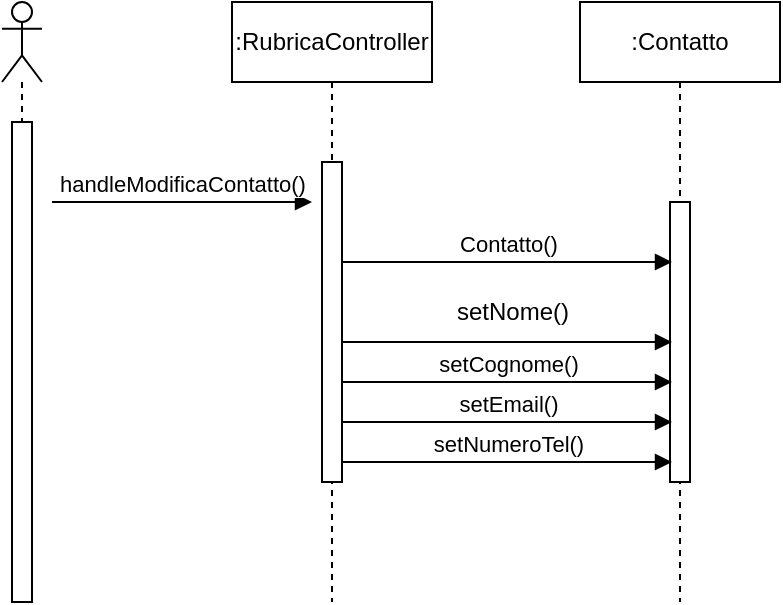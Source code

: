<mxfile version="25.0.3">
  <diagram name="Pagina-1" id="qb--wR-CBE1GErmeeYfa">
    <mxGraphModel dx="1050" dy="511" grid="1" gridSize="10" guides="1" tooltips="1" connect="1" arrows="1" fold="1" page="1" pageScale="1" pageWidth="827" pageHeight="1169" math="0" shadow="0">
      <root>
        <mxCell id="0" />
        <mxCell id="1" parent="0" />
        <mxCell id="6IfuPBzDbG9o2ww77BS4-1" value="" style="shape=umlLifeline;perimeter=lifelinePerimeter;whiteSpace=wrap;html=1;container=1;dropTarget=0;collapsible=0;recursiveResize=0;outlineConnect=0;portConstraint=eastwest;newEdgeStyle={&quot;curved&quot;:0,&quot;rounded&quot;:0};participant=umlActor;" parent="1" vertex="1">
          <mxGeometry x="75" y="120" width="20" height="300" as="geometry" />
        </mxCell>
        <mxCell id="6IfuPBzDbG9o2ww77BS4-2" value=":RubricaController" style="shape=umlLifeline;perimeter=lifelinePerimeter;whiteSpace=wrap;html=1;container=1;dropTarget=0;collapsible=0;recursiveResize=0;outlineConnect=0;portConstraint=eastwest;newEdgeStyle={&quot;curved&quot;:0,&quot;rounded&quot;:0};" parent="1" vertex="1">
          <mxGeometry x="190" y="120" width="100" height="300" as="geometry" />
        </mxCell>
        <mxCell id="6IfuPBzDbG9o2ww77BS4-9" value="" style="html=1;points=[[0,0,0,0,5],[0,1,0,0,-5],[1,0,0,0,5],[1,1,0,0,-5]];perimeter=orthogonalPerimeter;outlineConnect=0;targetShapes=umlLifeline;portConstraint=eastwest;newEdgeStyle={&quot;curved&quot;:0,&quot;rounded&quot;:0};" parent="6IfuPBzDbG9o2ww77BS4-2" vertex="1">
          <mxGeometry x="45" y="80" width="10" height="160" as="geometry" />
        </mxCell>
        <mxCell id="6IfuPBzDbG9o2ww77BS4-10" value="handleModificaContatto()" style="html=1;verticalAlign=bottom;endArrow=block;curved=0;rounded=0;" parent="1" edge="1">
          <mxGeometry width="80" relative="1" as="geometry">
            <mxPoint x="100" y="220" as="sourcePoint" />
            <mxPoint x="230" y="220" as="targetPoint" />
          </mxGeometry>
        </mxCell>
        <mxCell id="6IfuPBzDbG9o2ww77BS4-7" value="" style="html=1;points=[[0,0,0,0,5],[0,1,0,0,-5],[1,0,0,0,5],[1,1,0,0,-5]];perimeter=orthogonalPerimeter;outlineConnect=0;targetShapes=umlLifeline;portConstraint=eastwest;newEdgeStyle={&quot;curved&quot;:0,&quot;rounded&quot;:0};" parent="1" vertex="1">
          <mxGeometry x="80" y="180" width="10" height="240" as="geometry" />
        </mxCell>
        <mxCell id="N6dGHOHAaV2V_cbB3cAB-3" value=":Contatto" style="shape=umlLifeline;perimeter=lifelinePerimeter;whiteSpace=wrap;html=1;container=1;dropTarget=0;collapsible=0;recursiveResize=0;outlineConnect=0;portConstraint=eastwest;newEdgeStyle={&quot;curved&quot;:0,&quot;rounded&quot;:0};" vertex="1" parent="1">
          <mxGeometry x="364" y="120" width="100" height="300" as="geometry" />
        </mxCell>
        <mxCell id="N6dGHOHAaV2V_cbB3cAB-4" value="" style="html=1;points=[[0,0,0,0,5],[0,1,0,0,-5],[1,0,0,0,5],[1,1,0,0,-5]];perimeter=orthogonalPerimeter;outlineConnect=0;targetShapes=umlLifeline;portConstraint=eastwest;newEdgeStyle={&quot;curved&quot;:0,&quot;rounded&quot;:0};" vertex="1" parent="N6dGHOHAaV2V_cbB3cAB-3">
          <mxGeometry x="45" y="100" width="10" height="140" as="geometry" />
        </mxCell>
        <mxCell id="N6dGHOHAaV2V_cbB3cAB-13" value="" style="html=1;verticalAlign=bottom;endArrow=block;curved=0;rounded=0;" edge="1" parent="1" source="6IfuPBzDbG9o2ww77BS4-9">
          <mxGeometry width="80" relative="1" as="geometry">
            <mxPoint x="250" y="290" as="sourcePoint" />
            <mxPoint x="410" y="290" as="targetPoint" />
            <Array as="points">
              <mxPoint x="320" y="290" />
            </Array>
          </mxGeometry>
        </mxCell>
        <mxCell id="N6dGHOHAaV2V_cbB3cAB-15" value="setNome()" style="text;html=1;align=center;verticalAlign=middle;resizable=0;points=[];autosize=1;strokeColor=none;fillColor=none;" vertex="1" parent="1">
          <mxGeometry x="290" y="260" width="80" height="30" as="geometry" />
        </mxCell>
        <mxCell id="N6dGHOHAaV2V_cbB3cAB-16" value="setCognome()" style="html=1;verticalAlign=bottom;endArrow=block;curved=0;rounded=0;" edge="1" parent="1" source="6IfuPBzDbG9o2ww77BS4-9">
          <mxGeometry width="80" relative="1" as="geometry">
            <mxPoint x="250" y="310" as="sourcePoint" />
            <mxPoint x="410" y="310" as="targetPoint" />
            <Array as="points">
              <mxPoint x="310" y="310" />
            </Array>
          </mxGeometry>
        </mxCell>
        <mxCell id="N6dGHOHAaV2V_cbB3cAB-18" value="Contatto()" style="html=1;verticalAlign=bottom;endArrow=block;curved=0;rounded=0;" edge="1" parent="1" source="6IfuPBzDbG9o2ww77BS4-9">
          <mxGeometry width="80" relative="1" as="geometry">
            <mxPoint x="250" y="250" as="sourcePoint" />
            <mxPoint x="410" y="250" as="targetPoint" />
          </mxGeometry>
        </mxCell>
        <mxCell id="N6dGHOHAaV2V_cbB3cAB-19" value="setEmail()" style="html=1;verticalAlign=bottom;endArrow=block;curved=0;rounded=0;" edge="1" parent="1" source="6IfuPBzDbG9o2ww77BS4-9">
          <mxGeometry width="80" relative="1" as="geometry">
            <mxPoint x="250" y="330" as="sourcePoint" />
            <mxPoint x="410" y="330" as="targetPoint" />
          </mxGeometry>
        </mxCell>
        <mxCell id="N6dGHOHAaV2V_cbB3cAB-20" value="setNumeroTel()" style="html=1;verticalAlign=bottom;endArrow=block;curved=0;rounded=0;" edge="1" parent="1" source="6IfuPBzDbG9o2ww77BS4-9">
          <mxGeometry width="80" relative="1" as="geometry">
            <mxPoint x="250" y="350" as="sourcePoint" />
            <mxPoint x="410" y="350" as="targetPoint" />
          </mxGeometry>
        </mxCell>
      </root>
    </mxGraphModel>
  </diagram>
</mxfile>
